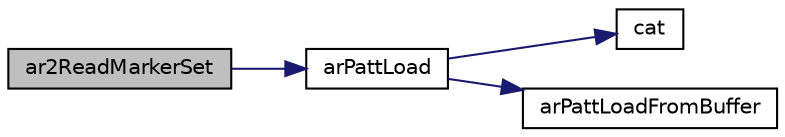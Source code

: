 digraph "ar2ReadMarkerSet"
{
 // INTERACTIVE_SVG=YES
  edge [fontname="Helvetica",fontsize="10",labelfontname="Helvetica",labelfontsize="10"];
  node [fontname="Helvetica",fontsize="10",shape=record];
  rankdir="LR";
  Node1 [label="ar2ReadMarkerSet",height=0.2,width=0.4,color="black", fillcolor="grey75", style="filled", fontcolor="black"];
  Node1 -> Node2 [color="midnightblue",fontsize="10",style="solid",fontname="Helvetica"];
  Node2 [label="arPattLoad",height=0.2,width=0.4,color="black", fillcolor="white", style="filled",URL="$ar_patt_load_8c.html#a6c3899cc1122ad7ae5bd93b4c00a64cf",tooltip="Load a pattern file into a pattern handle. "];
  Node2 -> Node3 [color="midnightblue",fontsize="10",style="solid",fontname="Helvetica"];
  Node3 [label="cat",height=0.2,width=0.4,color="black", fillcolor="white", style="filled",URL="$file__utils_8c.html#a5160d4dbf6ed208004ff4477724b311a"];
  Node2 -> Node4 [color="midnightblue",fontsize="10",style="solid",fontname="Helvetica"];
  Node4 [label="arPattLoadFromBuffer",height=0.2,width=0.4,color="black", fillcolor="white", style="filled",URL="$ar_patt_load_8c.html#a1eb242ab9531966ab8bd8a5379e78792"];
}
